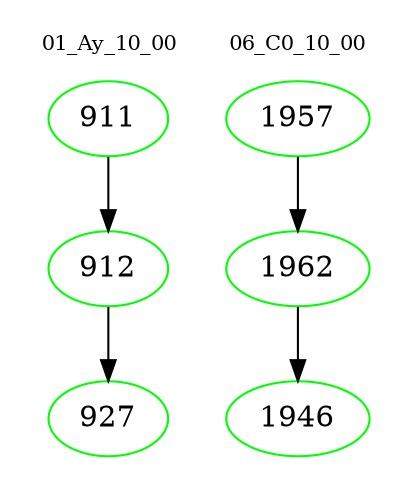 digraph{
subgraph cluster_0 {
color = white
label = "01_Ay_10_00";
fontsize=10;
T0_911 [label="911", color="green"]
T0_911 -> T0_912 [color="black"]
T0_912 [label="912", color="green"]
T0_912 -> T0_927 [color="black"]
T0_927 [label="927", color="green"]
}
subgraph cluster_1 {
color = white
label = "06_C0_10_00";
fontsize=10;
T1_1957 [label="1957", color="green"]
T1_1957 -> T1_1962 [color="black"]
T1_1962 [label="1962", color="green"]
T1_1962 -> T1_1946 [color="black"]
T1_1946 [label="1946", color="green"]
}
}
